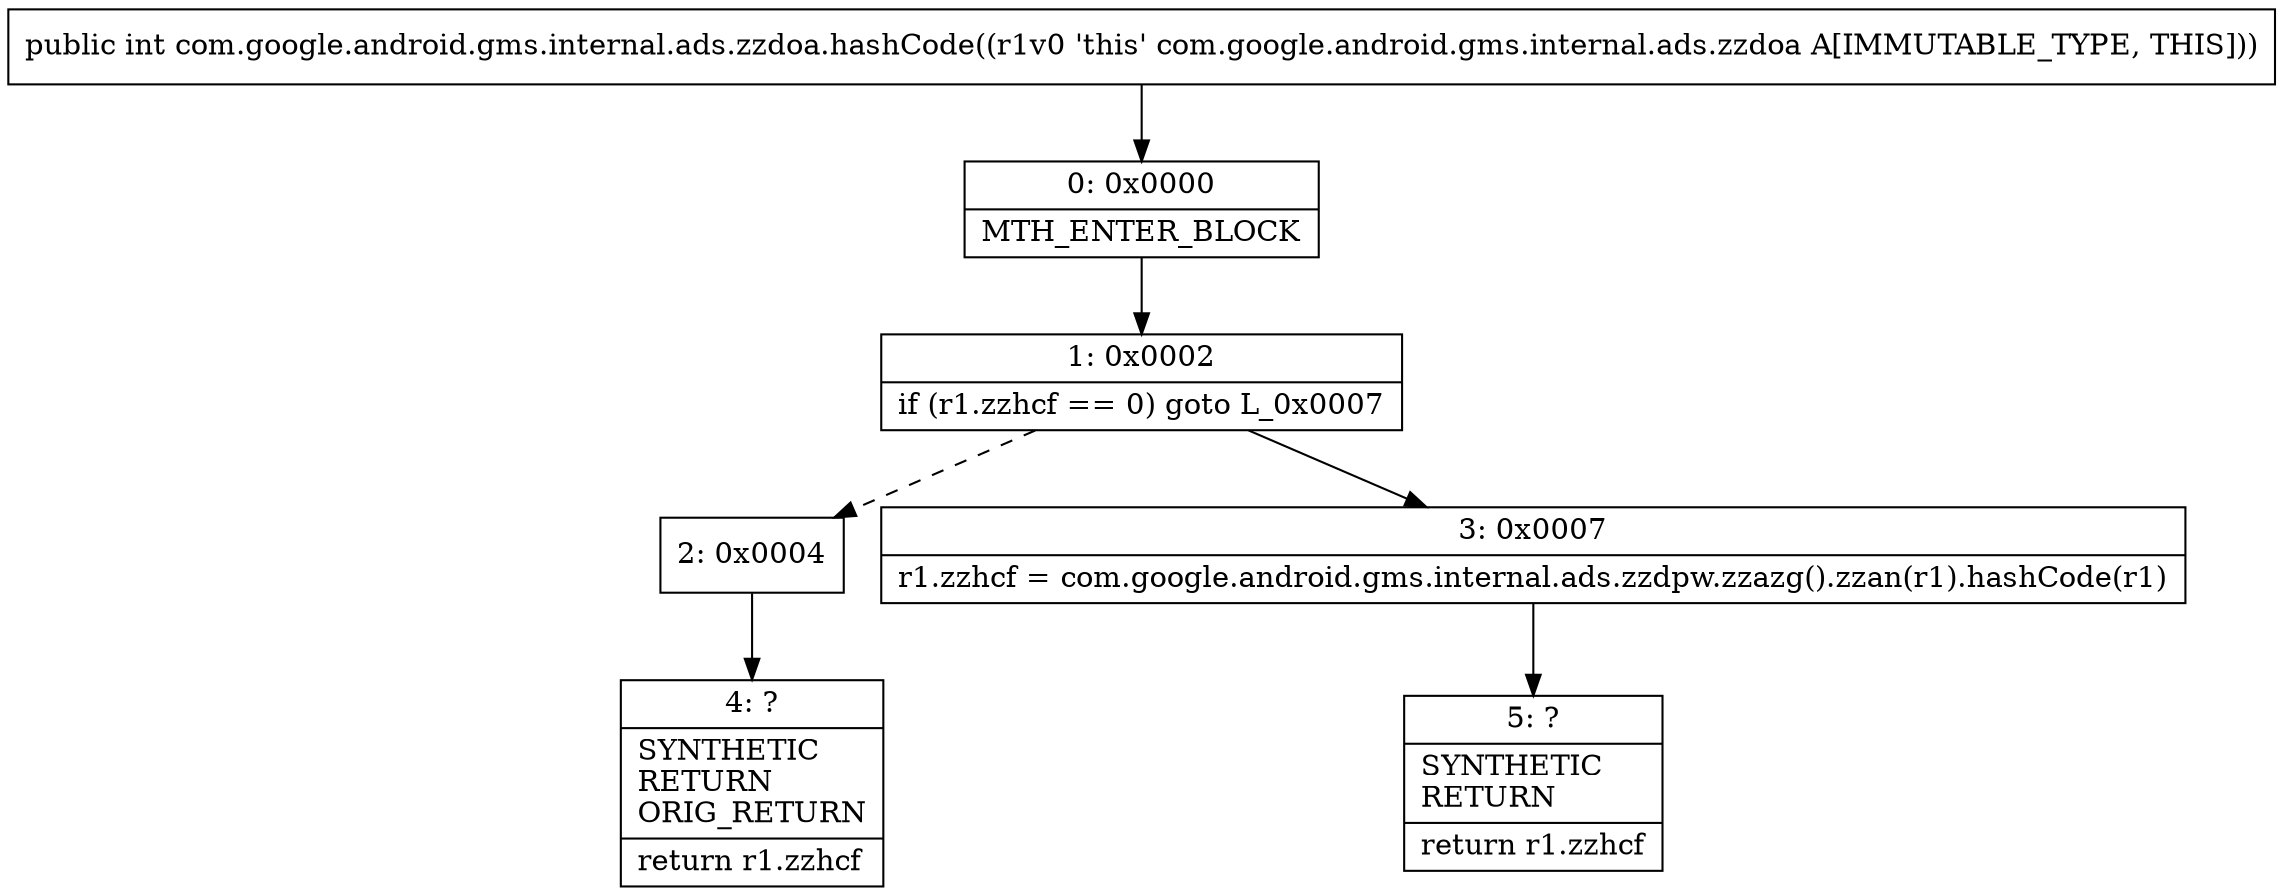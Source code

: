 digraph "CFG forcom.google.android.gms.internal.ads.zzdoa.hashCode()I" {
Node_0 [shape=record,label="{0\:\ 0x0000|MTH_ENTER_BLOCK\l}"];
Node_1 [shape=record,label="{1\:\ 0x0002|if (r1.zzhcf == 0) goto L_0x0007\l}"];
Node_2 [shape=record,label="{2\:\ 0x0004}"];
Node_3 [shape=record,label="{3\:\ 0x0007|r1.zzhcf = com.google.android.gms.internal.ads.zzdpw.zzazg().zzan(r1).hashCode(r1)\l}"];
Node_4 [shape=record,label="{4\:\ ?|SYNTHETIC\lRETURN\lORIG_RETURN\l|return r1.zzhcf\l}"];
Node_5 [shape=record,label="{5\:\ ?|SYNTHETIC\lRETURN\l|return r1.zzhcf\l}"];
MethodNode[shape=record,label="{public int com.google.android.gms.internal.ads.zzdoa.hashCode((r1v0 'this' com.google.android.gms.internal.ads.zzdoa A[IMMUTABLE_TYPE, THIS])) }"];
MethodNode -> Node_0;
Node_0 -> Node_1;
Node_1 -> Node_2[style=dashed];
Node_1 -> Node_3;
Node_2 -> Node_4;
Node_3 -> Node_5;
}

